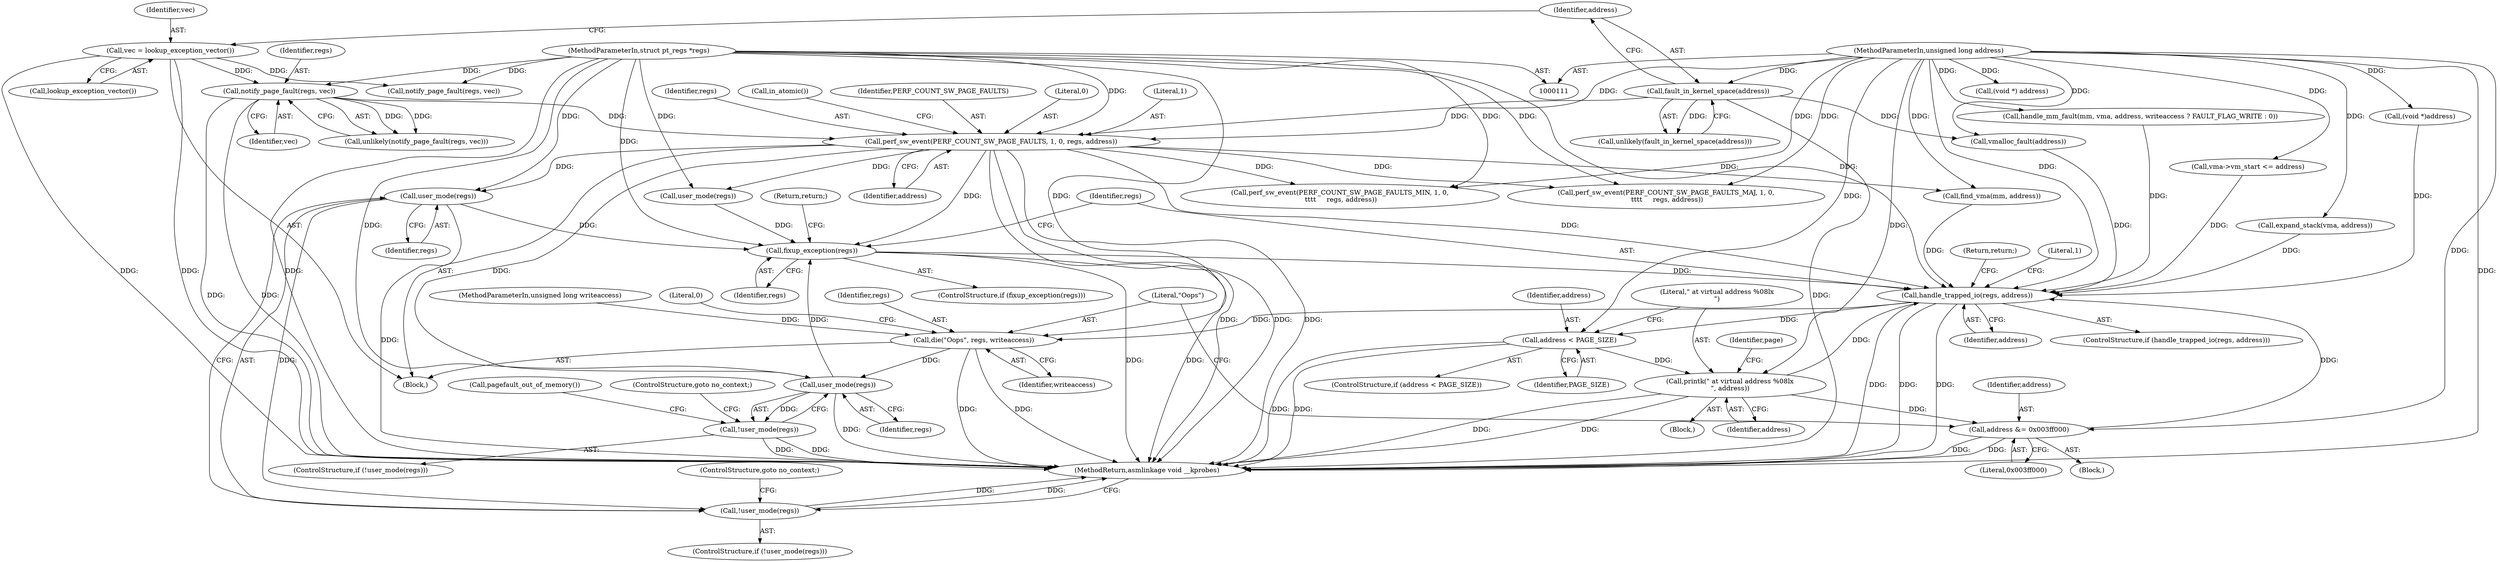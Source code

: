 digraph "0_linux_a8b0ca17b80e92faab46ee7179ba9e99ccb61233_29@pointer" {
"1000443" [label="(Call,user_mode(regs))"];
"1000169" [label="(Call,perf_sw_event(PERF_COUNT_SW_PAGE_FAULTS, 1, 0, regs, address))"];
"1000156" [label="(Call,notify_page_fault(regs, vec))"];
"1000112" [label="(MethodParameterIn,struct pt_regs *regs)"];
"1000134" [label="(Call,vec = lookup_exception_vector())"];
"1000139" [label="(Call,fault_in_kernel_space(address))"];
"1000114" [label="(MethodParameterIn,unsigned long address)"];
"1000346" [label="(Call,fixup_exception(regs))"];
"1000350" [label="(Call,handle_trapped_io(regs, address))"];
"1000361" [label="(Call,address < PAGE_SIZE)"];
"1000365" [label="(Call,printk(\" at virtual address %08lx\n\", address))"];
"1000384" [label="(Call,address &= 0x003ff000)"];
"1000387" [label="(Call,die(\"Oops\", regs, writeaccess))"];
"1000403" [label="(Call,user_mode(regs))"];
"1000402" [label="(Call,!user_mode(regs))"];
"1000442" [label="(Call,!user_mode(regs))"];
"1000442" [label="(Call,!user_mode(regs))"];
"1000157" [label="(Identifier,regs)"];
"1000281" [label="(Call,perf_sw_event(PERF_COUNT_SW_PAGE_FAULTS_MAJ, 1, 0,\n \t\t\t\t     regs, address))"];
"1000349" [label="(ControlStructure,if (handle_trapped_io(regs, address)))"];
"1000390" [label="(Identifier,writeaccess)"];
"1000358" [label="(Block,)"];
"1000444" [label="(Identifier,regs)"];
"1000188" [label="(Call,find_vma(mm, address))"];
"1000112" [label="(MethodParameterIn,struct pt_regs *regs)"];
"1000170" [label="(Identifier,PERF_COUNT_SW_PAGE_FAULTS)"];
"1000136" [label="(Call,lookup_exception_vector())"];
"1000155" [label="(Call,unlikely(notify_page_fault(regs, vec)))"];
"1000388" [label="(Literal,\"Oops\")"];
"1000174" [label="(Identifier,address)"];
"1000441" [label="(ControlStructure,if (!user_mode(regs)))"];
"1000158" [label="(Identifier,vec)"];
"1000385" [label="(Identifier,address)"];
"1000144" [label="(Call,vmalloc_fault(address))"];
"1000335" [label="(Call,(void *) address)"];
"1000353" [label="(Return,return;)"];
"1000404" [label="(Identifier,regs)"];
"1000114" [label="(MethodParameterIn,unsigned long address)"];
"1000346" [label="(Call,fixup_exception(regs))"];
"1000367" [label="(Identifier,address)"];
"1000443" [label="(Call,user_mode(regs))"];
"1000138" [label="(Call,unlikely(fault_in_kernel_space(address)))"];
"1000345" [label="(ControlStructure,if (fixup_exception(regs)))"];
"1000347" [label="(Identifier,regs)"];
"1000401" [label="(ControlStructure,if (!user_mode(regs)))"];
"1000369" [label="(Identifier,page)"];
"1000246" [label="(Call,handle_mm_fault(mm, vma, address, writeaccess ? FAULT_FLAG_WRITE : 0))"];
"1000446" [label="(MethodReturn,asmlinkage void __kprobes)"];
"1000113" [label="(MethodParameterIn,unsigned long writeaccess)"];
"1000380" [label="(Block,)"];
"1000403" [label="(Call,user_mode(regs))"];
"1000384" [label="(Call,address &= 0x003ff000)"];
"1000348" [label="(Return,return;)"];
"1000169" [label="(Call,perf_sw_event(PERF_COUNT_SW_PAGE_FAULTS, 1, 0, regs, address))"];
"1000387" [label="(Call,die(\"Oops\", regs, writeaccess))"];
"1000445" [label="(ControlStructure,goto no_context;)"];
"1000360" [label="(ControlStructure,if (address < PAGE_SIZE))"];
"1000196" [label="(Call,vma->vm_start <= address)"];
"1000115" [label="(Block,)"];
"1000134" [label="(Call,vec = lookup_exception_vector())"];
"1000140" [label="(Identifier,address)"];
"1000135" [label="(Identifier,vec)"];
"1000350" [label="(Call,handle_trapped_io(regs, address))"];
"1000363" [label="(Identifier,PAGE_SIZE)"];
"1000172" [label="(Literal,0)"];
"1000211" [label="(Call,expand_stack(vma, address))"];
"1000405" [label="(ControlStructure,goto no_context;)"];
"1000171" [label="(Literal,1)"];
"1000361" [label="(Call,address < PAGE_SIZE)"];
"1000366" [label="(Literal,\" at virtual address %08lx\n\")"];
"1000173" [label="(Identifier,regs)"];
"1000386" [label="(Literal,0x003ff000)"];
"1000362" [label="(Identifier,address)"];
"1000139" [label="(Call,fault_in_kernel_space(address))"];
"1000406" [label="(Call,pagefault_out_of_memory())"];
"1000156" [label="(Call,notify_page_fault(regs, vec))"];
"1000365" [label="(Call,printk(\" at virtual address %08lx\n\", address))"];
"1000392" [label="(Literal,0)"];
"1000352" [label="(Identifier,address)"];
"1000177" [label="(Call,in_atomic())"];
"1000433" [label="(Call,(void *)address)"];
"1000355" [label="(Literal,1)"];
"1000149" [label="(Call,notify_page_fault(regs, vec))"];
"1000313" [label="(Call,user_mode(regs))"];
"1000293" [label="(Call,perf_sw_event(PERF_COUNT_SW_PAGE_FAULTS_MIN, 1, 0,\n \t\t\t\t     regs, address))"];
"1000389" [label="(Identifier,regs)"];
"1000402" [label="(Call,!user_mode(regs))"];
"1000351" [label="(Identifier,regs)"];
"1000443" -> "1000442"  [label="AST: "];
"1000443" -> "1000444"  [label="CFG: "];
"1000444" -> "1000443"  [label="AST: "];
"1000442" -> "1000443"  [label="CFG: "];
"1000443" -> "1000446"  [label="DDG: "];
"1000443" -> "1000346"  [label="DDG: "];
"1000443" -> "1000442"  [label="DDG: "];
"1000169" -> "1000443"  [label="DDG: "];
"1000112" -> "1000443"  [label="DDG: "];
"1000169" -> "1000115"  [label="AST: "];
"1000169" -> "1000174"  [label="CFG: "];
"1000170" -> "1000169"  [label="AST: "];
"1000171" -> "1000169"  [label="AST: "];
"1000172" -> "1000169"  [label="AST: "];
"1000173" -> "1000169"  [label="AST: "];
"1000174" -> "1000169"  [label="AST: "];
"1000177" -> "1000169"  [label="CFG: "];
"1000169" -> "1000446"  [label="DDG: "];
"1000169" -> "1000446"  [label="DDG: "];
"1000169" -> "1000446"  [label="DDG: "];
"1000156" -> "1000169"  [label="DDG: "];
"1000112" -> "1000169"  [label="DDG: "];
"1000139" -> "1000169"  [label="DDG: "];
"1000114" -> "1000169"  [label="DDG: "];
"1000169" -> "1000188"  [label="DDG: "];
"1000169" -> "1000281"  [label="DDG: "];
"1000169" -> "1000293"  [label="DDG: "];
"1000169" -> "1000313"  [label="DDG: "];
"1000169" -> "1000346"  [label="DDG: "];
"1000169" -> "1000350"  [label="DDG: "];
"1000169" -> "1000403"  [label="DDG: "];
"1000156" -> "1000155"  [label="AST: "];
"1000156" -> "1000158"  [label="CFG: "];
"1000157" -> "1000156"  [label="AST: "];
"1000158" -> "1000156"  [label="AST: "];
"1000155" -> "1000156"  [label="CFG: "];
"1000156" -> "1000446"  [label="DDG: "];
"1000156" -> "1000446"  [label="DDG: "];
"1000156" -> "1000155"  [label="DDG: "];
"1000156" -> "1000155"  [label="DDG: "];
"1000112" -> "1000156"  [label="DDG: "];
"1000134" -> "1000156"  [label="DDG: "];
"1000112" -> "1000111"  [label="AST: "];
"1000112" -> "1000446"  [label="DDG: "];
"1000112" -> "1000149"  [label="DDG: "];
"1000112" -> "1000281"  [label="DDG: "];
"1000112" -> "1000293"  [label="DDG: "];
"1000112" -> "1000313"  [label="DDG: "];
"1000112" -> "1000346"  [label="DDG: "];
"1000112" -> "1000350"  [label="DDG: "];
"1000112" -> "1000387"  [label="DDG: "];
"1000112" -> "1000403"  [label="DDG: "];
"1000134" -> "1000115"  [label="AST: "];
"1000134" -> "1000136"  [label="CFG: "];
"1000135" -> "1000134"  [label="AST: "];
"1000136" -> "1000134"  [label="AST: "];
"1000140" -> "1000134"  [label="CFG: "];
"1000134" -> "1000446"  [label="DDG: "];
"1000134" -> "1000446"  [label="DDG: "];
"1000134" -> "1000149"  [label="DDG: "];
"1000139" -> "1000138"  [label="AST: "];
"1000139" -> "1000140"  [label="CFG: "];
"1000140" -> "1000139"  [label="AST: "];
"1000138" -> "1000139"  [label="CFG: "];
"1000139" -> "1000446"  [label="DDG: "];
"1000139" -> "1000138"  [label="DDG: "];
"1000114" -> "1000139"  [label="DDG: "];
"1000139" -> "1000144"  [label="DDG: "];
"1000114" -> "1000111"  [label="AST: "];
"1000114" -> "1000446"  [label="DDG: "];
"1000114" -> "1000144"  [label="DDG: "];
"1000114" -> "1000188"  [label="DDG: "];
"1000114" -> "1000196"  [label="DDG: "];
"1000114" -> "1000211"  [label="DDG: "];
"1000114" -> "1000246"  [label="DDG: "];
"1000114" -> "1000281"  [label="DDG: "];
"1000114" -> "1000293"  [label="DDG: "];
"1000114" -> "1000335"  [label="DDG: "];
"1000114" -> "1000350"  [label="DDG: "];
"1000114" -> "1000361"  [label="DDG: "];
"1000114" -> "1000365"  [label="DDG: "];
"1000114" -> "1000384"  [label="DDG: "];
"1000114" -> "1000433"  [label="DDG: "];
"1000346" -> "1000345"  [label="AST: "];
"1000346" -> "1000347"  [label="CFG: "];
"1000347" -> "1000346"  [label="AST: "];
"1000348" -> "1000346"  [label="CFG: "];
"1000351" -> "1000346"  [label="CFG: "];
"1000346" -> "1000446"  [label="DDG: "];
"1000346" -> "1000446"  [label="DDG: "];
"1000403" -> "1000346"  [label="DDG: "];
"1000313" -> "1000346"  [label="DDG: "];
"1000346" -> "1000350"  [label="DDG: "];
"1000350" -> "1000349"  [label="AST: "];
"1000350" -> "1000352"  [label="CFG: "];
"1000351" -> "1000350"  [label="AST: "];
"1000352" -> "1000350"  [label="AST: "];
"1000353" -> "1000350"  [label="CFG: "];
"1000355" -> "1000350"  [label="CFG: "];
"1000350" -> "1000446"  [label="DDG: "];
"1000350" -> "1000446"  [label="DDG: "];
"1000350" -> "1000446"  [label="DDG: "];
"1000188" -> "1000350"  [label="DDG: "];
"1000196" -> "1000350"  [label="DDG: "];
"1000365" -> "1000350"  [label="DDG: "];
"1000433" -> "1000350"  [label="DDG: "];
"1000211" -> "1000350"  [label="DDG: "];
"1000144" -> "1000350"  [label="DDG: "];
"1000384" -> "1000350"  [label="DDG: "];
"1000246" -> "1000350"  [label="DDG: "];
"1000350" -> "1000361"  [label="DDG: "];
"1000350" -> "1000387"  [label="DDG: "];
"1000361" -> "1000360"  [label="AST: "];
"1000361" -> "1000363"  [label="CFG: "];
"1000362" -> "1000361"  [label="AST: "];
"1000363" -> "1000361"  [label="AST: "];
"1000366" -> "1000361"  [label="CFG: "];
"1000361" -> "1000446"  [label="DDG: "];
"1000361" -> "1000446"  [label="DDG: "];
"1000361" -> "1000365"  [label="DDG: "];
"1000365" -> "1000358"  [label="AST: "];
"1000365" -> "1000367"  [label="CFG: "];
"1000366" -> "1000365"  [label="AST: "];
"1000367" -> "1000365"  [label="AST: "];
"1000369" -> "1000365"  [label="CFG: "];
"1000365" -> "1000446"  [label="DDG: "];
"1000365" -> "1000446"  [label="DDG: "];
"1000365" -> "1000384"  [label="DDG: "];
"1000384" -> "1000380"  [label="AST: "];
"1000384" -> "1000386"  [label="CFG: "];
"1000385" -> "1000384"  [label="AST: "];
"1000386" -> "1000384"  [label="AST: "];
"1000388" -> "1000384"  [label="CFG: "];
"1000384" -> "1000446"  [label="DDG: "];
"1000384" -> "1000446"  [label="DDG: "];
"1000387" -> "1000115"  [label="AST: "];
"1000387" -> "1000390"  [label="CFG: "];
"1000388" -> "1000387"  [label="AST: "];
"1000389" -> "1000387"  [label="AST: "];
"1000390" -> "1000387"  [label="AST: "];
"1000392" -> "1000387"  [label="CFG: "];
"1000387" -> "1000446"  [label="DDG: "];
"1000387" -> "1000446"  [label="DDG: "];
"1000113" -> "1000387"  [label="DDG: "];
"1000387" -> "1000403"  [label="DDG: "];
"1000403" -> "1000402"  [label="AST: "];
"1000403" -> "1000404"  [label="CFG: "];
"1000404" -> "1000403"  [label="AST: "];
"1000402" -> "1000403"  [label="CFG: "];
"1000403" -> "1000446"  [label="DDG: "];
"1000403" -> "1000402"  [label="DDG: "];
"1000402" -> "1000401"  [label="AST: "];
"1000405" -> "1000402"  [label="CFG: "];
"1000406" -> "1000402"  [label="CFG: "];
"1000402" -> "1000446"  [label="DDG: "];
"1000402" -> "1000446"  [label="DDG: "];
"1000442" -> "1000441"  [label="AST: "];
"1000445" -> "1000442"  [label="CFG: "];
"1000446" -> "1000442"  [label="CFG: "];
"1000442" -> "1000446"  [label="DDG: "];
"1000442" -> "1000446"  [label="DDG: "];
}
